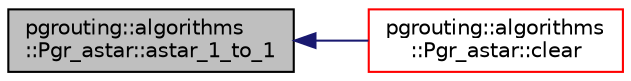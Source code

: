 digraph "pgrouting::algorithms::Pgr_astar::astar_1_to_1"
{
  edge [fontname="Helvetica",fontsize="10",labelfontname="Helvetica",labelfontsize="10"];
  node [fontname="Helvetica",fontsize="10",shape=record];
  rankdir="LR";
  Node23 [label="pgrouting::algorithms\l::Pgr_astar::astar_1_to_1",height=0.2,width=0.4,color="black", fillcolor="grey75", style="filled", fontcolor="black"];
  Node23 -> Node24 [dir="back",color="midnightblue",fontsize="10",style="solid",fontname="Helvetica"];
  Node24 [label="pgrouting::algorithms\l::Pgr_astar::clear",height=0.2,width=0.4,color="red", fillcolor="white", style="filled",URL="$classpgrouting_1_1algorithms_1_1Pgr__astar.html#afbf710a4c295a0befdd7c505303a713a"];
}
